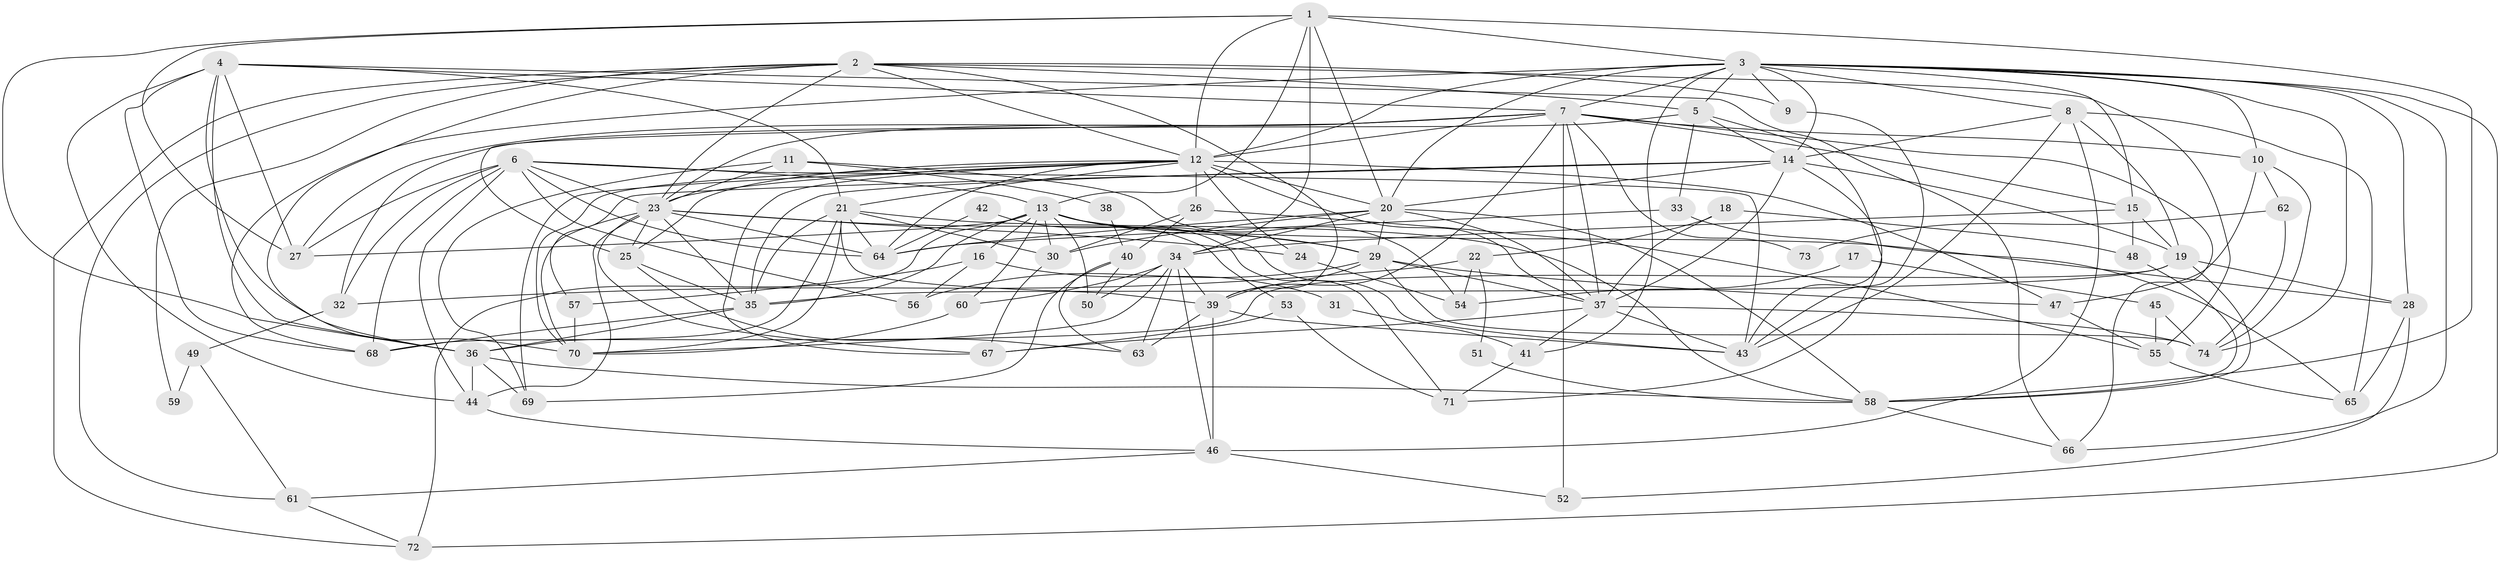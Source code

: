 // original degree distribution, {5: 0.17687074829931973, 4: 0.2925170068027211, 6: 0.06802721088435375, 3: 0.3197278911564626, 2: 0.08843537414965986, 7: 0.04081632653061224, 8: 0.006802721088435374, 9: 0.006802721088435374}
// Generated by graph-tools (version 1.1) at 2025/35/03/09/25 02:35:53]
// undirected, 74 vertices, 208 edges
graph export_dot {
graph [start="1"]
  node [color=gray90,style=filled];
  1;
  2;
  3;
  4;
  5;
  6;
  7;
  8;
  9;
  10;
  11;
  12;
  13;
  14;
  15;
  16;
  17;
  18;
  19;
  20;
  21;
  22;
  23;
  24;
  25;
  26;
  27;
  28;
  29;
  30;
  31;
  32;
  33;
  34;
  35;
  36;
  37;
  38;
  39;
  40;
  41;
  42;
  43;
  44;
  45;
  46;
  47;
  48;
  49;
  50;
  51;
  52;
  53;
  54;
  55;
  56;
  57;
  58;
  59;
  60;
  61;
  62;
  63;
  64;
  65;
  66;
  67;
  68;
  69;
  70;
  71;
  72;
  73;
  74;
  1 -- 3 [weight=2.0];
  1 -- 12 [weight=1.0];
  1 -- 13 [weight=1.0];
  1 -- 20 [weight=1.0];
  1 -- 27 [weight=1.0];
  1 -- 34 [weight=3.0];
  1 -- 36 [weight=1.0];
  1 -- 58 [weight=1.0];
  2 -- 5 [weight=1.0];
  2 -- 9 [weight=1.0];
  2 -- 12 [weight=1.0];
  2 -- 23 [weight=1.0];
  2 -- 36 [weight=1.0];
  2 -- 39 [weight=1.0];
  2 -- 55 [weight=1.0];
  2 -- 59 [weight=1.0];
  2 -- 61 [weight=1.0];
  2 -- 72 [weight=1.0];
  3 -- 5 [weight=1.0];
  3 -- 7 [weight=1.0];
  3 -- 8 [weight=1.0];
  3 -- 9 [weight=1.0];
  3 -- 10 [weight=1.0];
  3 -- 12 [weight=2.0];
  3 -- 14 [weight=1.0];
  3 -- 15 [weight=1.0];
  3 -- 20 [weight=1.0];
  3 -- 28 [weight=1.0];
  3 -- 41 [weight=1.0];
  3 -- 66 [weight=1.0];
  3 -- 68 [weight=1.0];
  3 -- 72 [weight=1.0];
  3 -- 74 [weight=1.0];
  4 -- 7 [weight=1.0];
  4 -- 21 [weight=1.0];
  4 -- 27 [weight=1.0];
  4 -- 36 [weight=1.0];
  4 -- 44 [weight=1.0];
  4 -- 66 [weight=1.0];
  4 -- 68 [weight=1.0];
  4 -- 70 [weight=1.0];
  5 -- 14 [weight=1.0];
  5 -- 32 [weight=1.0];
  5 -- 33 [weight=1.0];
  5 -- 43 [weight=1.0];
  6 -- 13 [weight=2.0];
  6 -- 23 [weight=1.0];
  6 -- 27 [weight=1.0];
  6 -- 32 [weight=1.0];
  6 -- 43 [weight=1.0];
  6 -- 44 [weight=1.0];
  6 -- 56 [weight=1.0];
  6 -- 64 [weight=1.0];
  6 -- 68 [weight=1.0];
  7 -- 10 [weight=1.0];
  7 -- 12 [weight=1.0];
  7 -- 15 [weight=1.0];
  7 -- 23 [weight=2.0];
  7 -- 25 [weight=1.0];
  7 -- 27 [weight=1.0];
  7 -- 37 [weight=1.0];
  7 -- 39 [weight=1.0];
  7 -- 52 [weight=2.0];
  7 -- 66 [weight=1.0];
  7 -- 73 [weight=1.0];
  8 -- 14 [weight=1.0];
  8 -- 19 [weight=1.0];
  8 -- 43 [weight=1.0];
  8 -- 46 [weight=1.0];
  8 -- 65 [weight=1.0];
  9 -- 43 [weight=1.0];
  10 -- 47 [weight=1.0];
  10 -- 62 [weight=1.0];
  10 -- 74 [weight=1.0];
  11 -- 23 [weight=1.0];
  11 -- 38 [weight=1.0];
  11 -- 54 [weight=1.0];
  11 -- 69 [weight=1.0];
  12 -- 20 [weight=1.0];
  12 -- 21 [weight=1.0];
  12 -- 23 [weight=1.0];
  12 -- 24 [weight=1.0];
  12 -- 25 [weight=1.0];
  12 -- 26 [weight=1.0];
  12 -- 37 [weight=1.0];
  12 -- 47 [weight=1.0];
  12 -- 64 [weight=1.0];
  12 -- 67 [weight=1.0];
  12 -- 69 [weight=1.0];
  12 -- 70 [weight=1.0];
  13 -- 16 [weight=1.0];
  13 -- 27 [weight=1.0];
  13 -- 28 [weight=1.0];
  13 -- 29 [weight=1.0];
  13 -- 30 [weight=1.0];
  13 -- 35 [weight=1.0];
  13 -- 43 [weight=1.0];
  13 -- 50 [weight=1.0];
  13 -- 60 [weight=1.0];
  13 -- 71 [weight=1.0];
  13 -- 72 [weight=1.0];
  14 -- 19 [weight=1.0];
  14 -- 20 [weight=1.0];
  14 -- 35 [weight=2.0];
  14 -- 37 [weight=2.0];
  14 -- 57 [weight=1.0];
  14 -- 71 [weight=1.0];
  15 -- 19 [weight=1.0];
  15 -- 34 [weight=1.0];
  15 -- 48 [weight=1.0];
  16 -- 31 [weight=1.0];
  16 -- 56 [weight=1.0];
  16 -- 57 [weight=1.0];
  17 -- 45 [weight=1.0];
  17 -- 54 [weight=1.0];
  18 -- 22 [weight=1.0];
  18 -- 37 [weight=1.0];
  18 -- 48 [weight=1.0];
  19 -- 28 [weight=1.0];
  19 -- 35 [weight=1.0];
  19 -- 58 [weight=1.0];
  19 -- 68 [weight=1.0];
  20 -- 29 [weight=1.0];
  20 -- 30 [weight=1.0];
  20 -- 34 [weight=1.0];
  20 -- 37 [weight=1.0];
  20 -- 58 [weight=2.0];
  20 -- 64 [weight=1.0];
  21 -- 30 [weight=1.0];
  21 -- 35 [weight=1.0];
  21 -- 36 [weight=1.0];
  21 -- 39 [weight=1.0];
  21 -- 58 [weight=1.0];
  21 -- 64 [weight=1.0];
  21 -- 70 [weight=1.0];
  22 -- 32 [weight=1.0];
  22 -- 51 [weight=1.0];
  22 -- 54 [weight=1.0];
  23 -- 24 [weight=1.0];
  23 -- 25 [weight=1.0];
  23 -- 29 [weight=1.0];
  23 -- 35 [weight=1.0];
  23 -- 44 [weight=1.0];
  23 -- 64 [weight=1.0];
  23 -- 67 [weight=1.0];
  23 -- 70 [weight=1.0];
  24 -- 54 [weight=1.0];
  25 -- 35 [weight=1.0];
  25 -- 63 [weight=1.0];
  26 -- 30 [weight=1.0];
  26 -- 40 [weight=1.0];
  26 -- 55 [weight=1.0];
  28 -- 52 [weight=1.0];
  28 -- 65 [weight=1.0];
  29 -- 37 [weight=1.0];
  29 -- 39 [weight=1.0];
  29 -- 47 [weight=1.0];
  29 -- 56 [weight=1.0];
  29 -- 74 [weight=2.0];
  30 -- 67 [weight=1.0];
  31 -- 41 [weight=1.0];
  32 -- 49 [weight=1.0];
  33 -- 64 [weight=1.0];
  33 -- 65 [weight=1.0];
  34 -- 39 [weight=1.0];
  34 -- 46 [weight=1.0];
  34 -- 50 [weight=1.0];
  34 -- 60 [weight=1.0];
  34 -- 63 [weight=1.0];
  34 -- 70 [weight=1.0];
  35 -- 36 [weight=1.0];
  35 -- 68 [weight=1.0];
  36 -- 44 [weight=1.0];
  36 -- 58 [weight=1.0];
  36 -- 69 [weight=1.0];
  37 -- 41 [weight=1.0];
  37 -- 43 [weight=1.0];
  37 -- 67 [weight=1.0];
  37 -- 74 [weight=1.0];
  38 -- 40 [weight=1.0];
  39 -- 43 [weight=1.0];
  39 -- 46 [weight=2.0];
  39 -- 63 [weight=2.0];
  40 -- 50 [weight=1.0];
  40 -- 63 [weight=1.0];
  40 -- 69 [weight=1.0];
  41 -- 71 [weight=1.0];
  42 -- 53 [weight=1.0];
  42 -- 64 [weight=1.0];
  44 -- 46 [weight=1.0];
  45 -- 55 [weight=1.0];
  45 -- 74 [weight=1.0];
  46 -- 52 [weight=1.0];
  46 -- 61 [weight=1.0];
  47 -- 55 [weight=1.0];
  48 -- 58 [weight=1.0];
  49 -- 59 [weight=1.0];
  49 -- 61 [weight=1.0];
  51 -- 58 [weight=1.0];
  53 -- 67 [weight=1.0];
  53 -- 71 [weight=1.0];
  55 -- 65 [weight=1.0];
  57 -- 70 [weight=1.0];
  58 -- 66 [weight=1.0];
  60 -- 70 [weight=1.0];
  61 -- 72 [weight=1.0];
  62 -- 73 [weight=1.0];
  62 -- 74 [weight=1.0];
}
